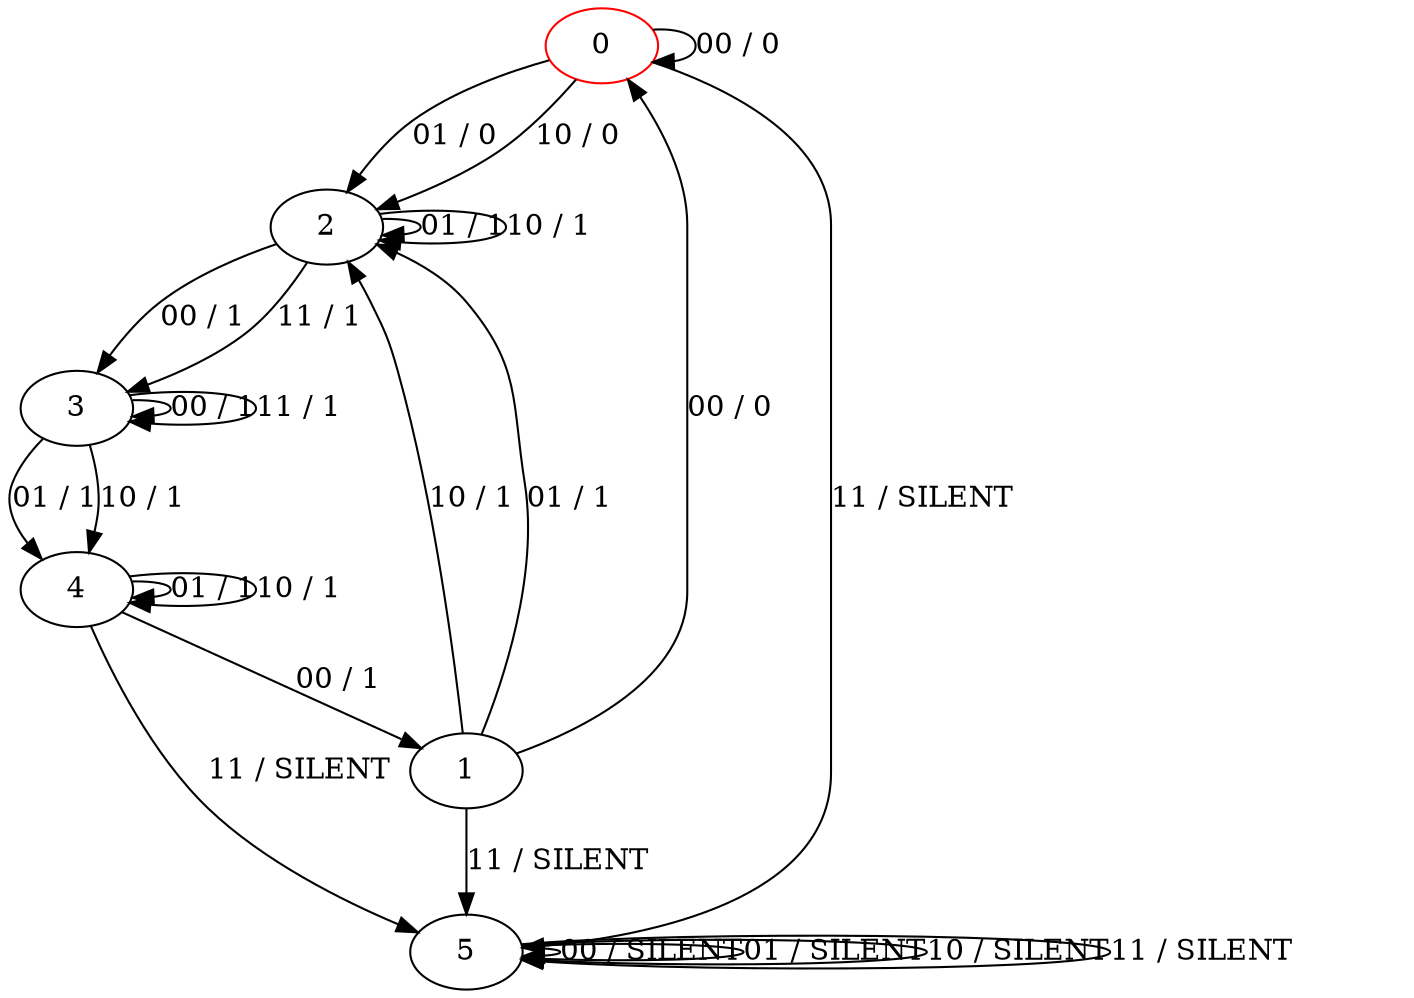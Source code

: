 digraph {
0 [color="red"]
1
2
3
4
5
0 -> 0 [label="00 / 0"]
0 -> 2 [label="01 / 0"]
0 -> 2 [label="10 / 0"]
0 -> 5 [label="11 / SILENT"]
1 -> 0 [label="00 / 0"]
1 -> 2 [label="01 / 1"]
1 -> 2 [label="10 / 1"]
1 -> 5 [label="11 / SILENT"]
2 -> 3 [label="00 / 1"]
2 -> 2 [label="01 / 1"]
2 -> 2 [label="10 / 1"]
2 -> 3 [label="11 / 1"]
3 -> 3 [label="00 / 1"]
3 -> 4 [label="01 / 1"]
3 -> 4 [label="10 / 1"]
3 -> 3 [label="11 / 1"]
4 -> 1 [label="00 / 1"]
4 -> 4 [label="01 / 1"]
4 -> 4 [label="10 / 1"]
4 -> 5 [label="11 / SILENT"]
5 -> 5 [label="00 / SILENT"]
5 -> 5 [label="01 / SILENT"]
5 -> 5 [label="10 / SILENT"]
5 -> 5 [label="11 / SILENT"]
}
